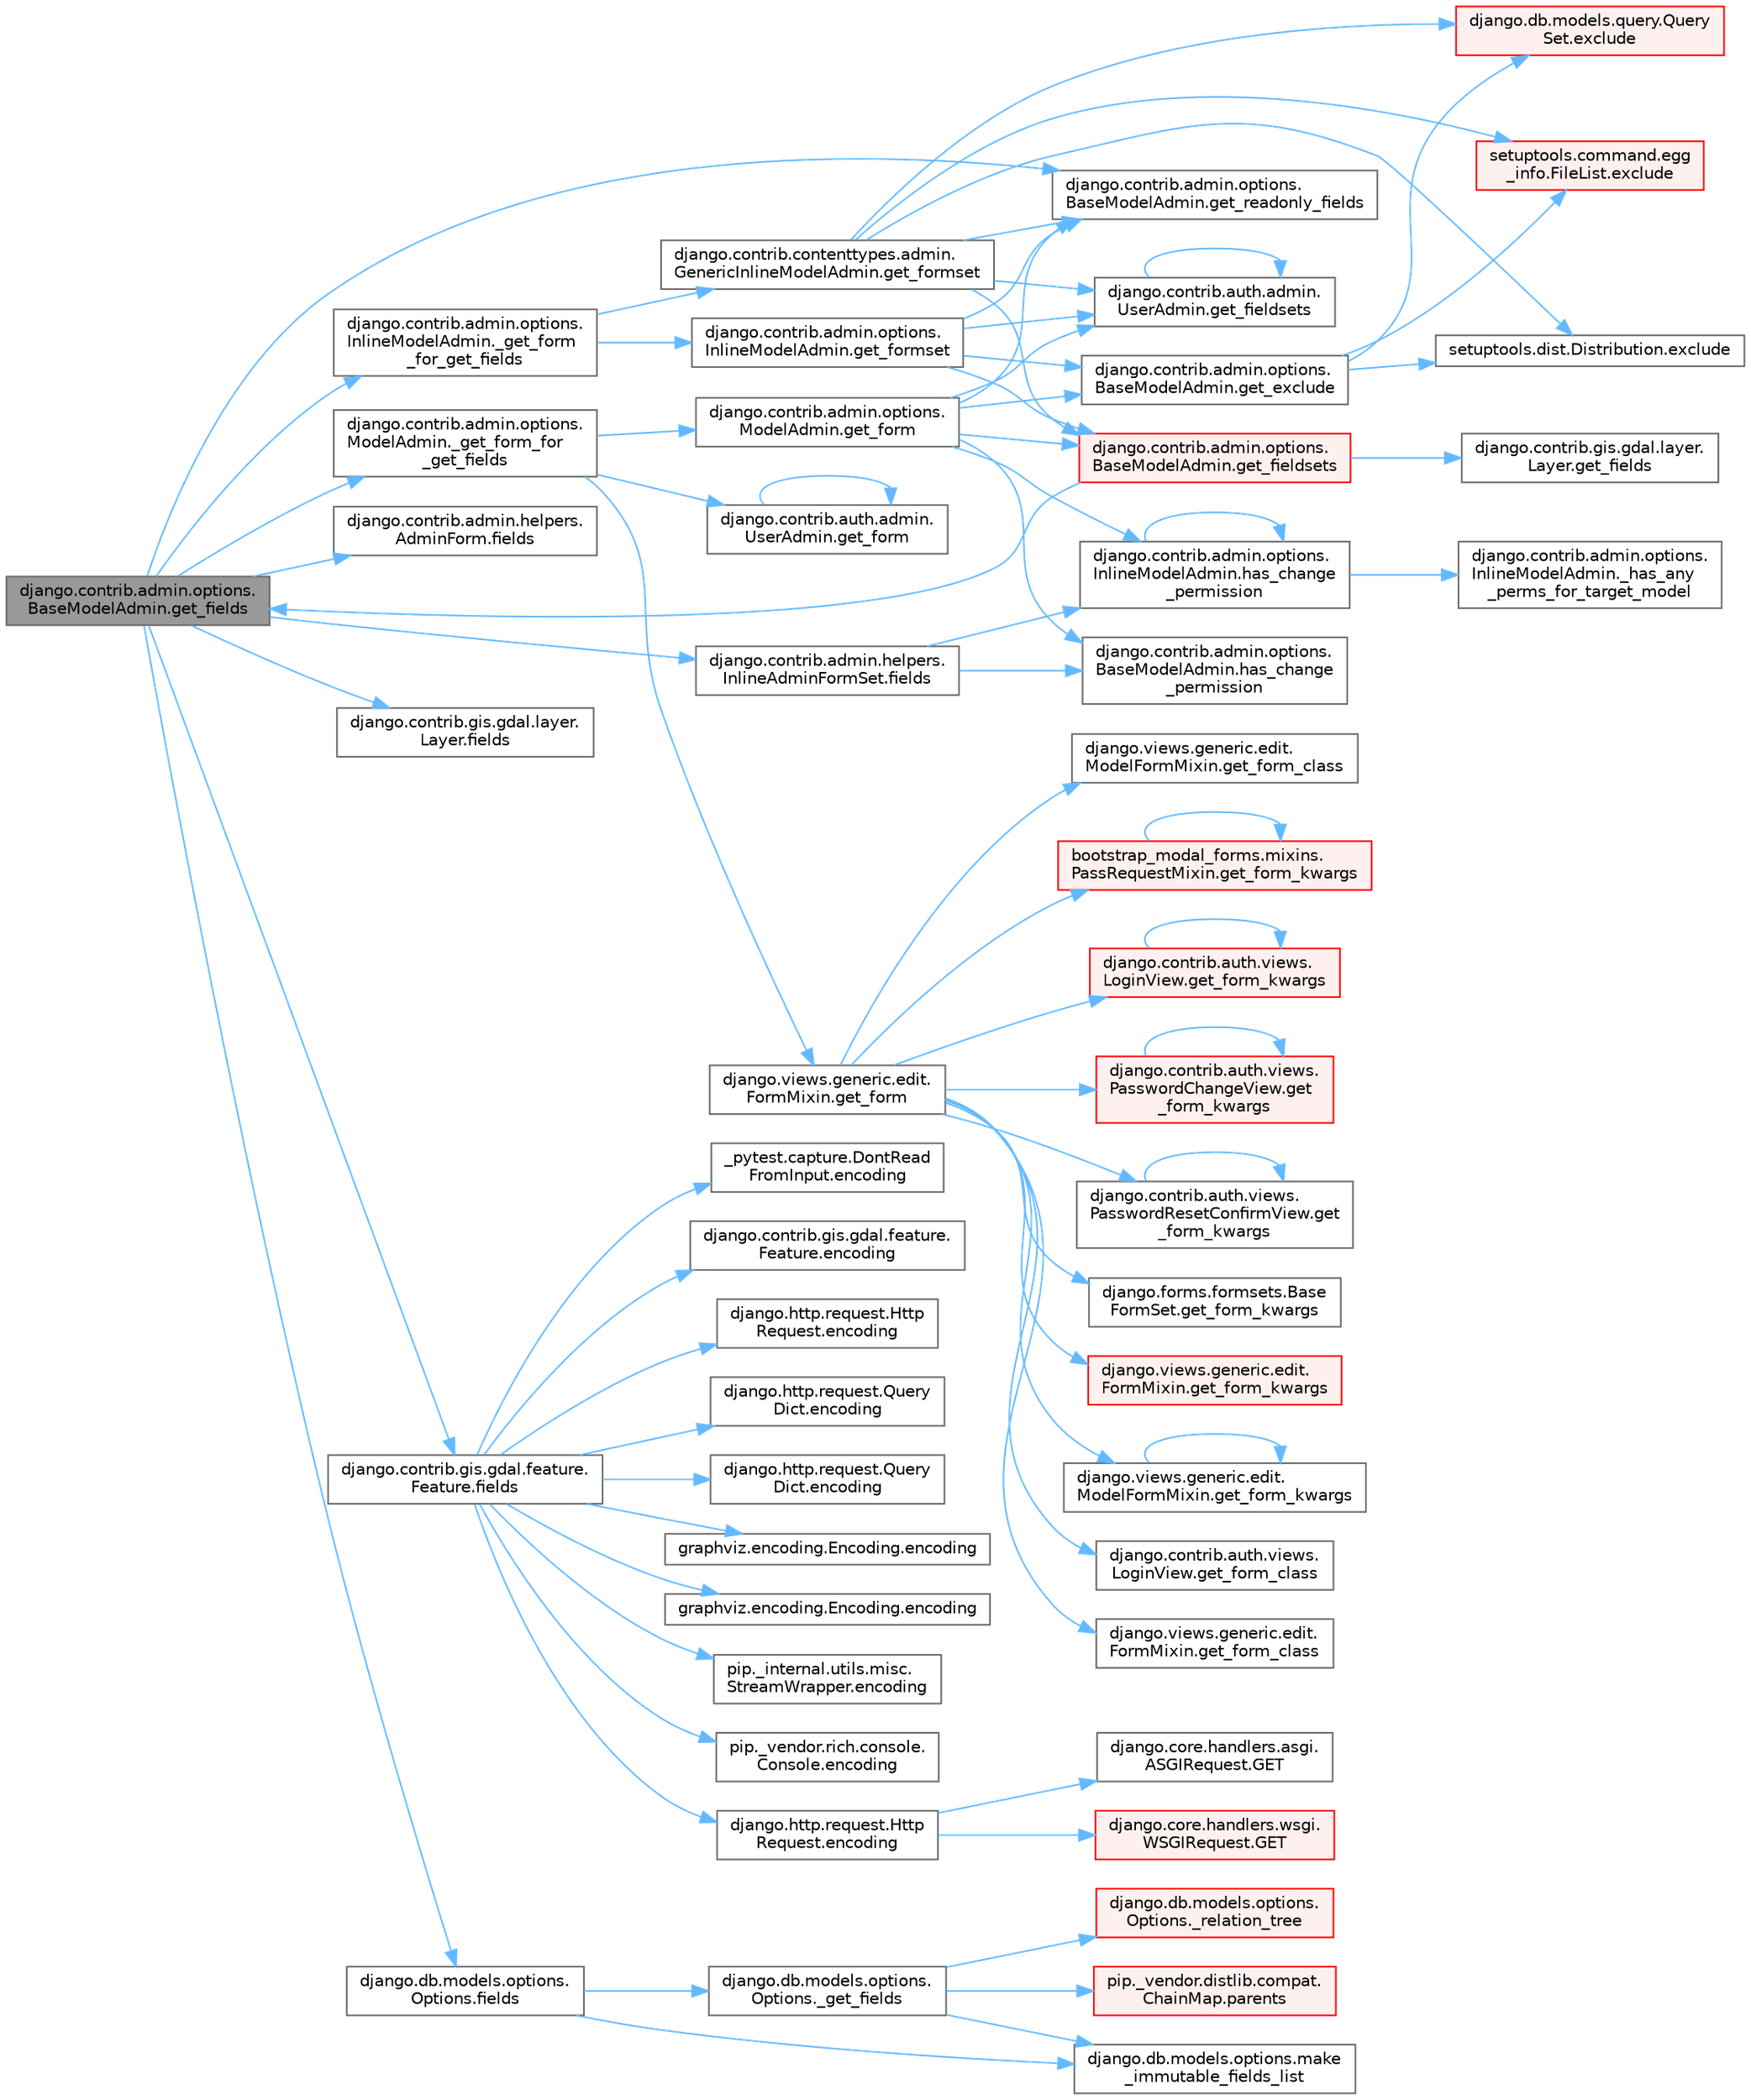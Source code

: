 digraph "django.contrib.admin.options.BaseModelAdmin.get_fields"
{
 // LATEX_PDF_SIZE
  bgcolor="transparent";
  edge [fontname=Helvetica,fontsize=10,labelfontname=Helvetica,labelfontsize=10];
  node [fontname=Helvetica,fontsize=10,shape=box,height=0.2,width=0.4];
  rankdir="LR";
  Node1 [id="Node000001",label="django.contrib.admin.options.\lBaseModelAdmin.get_fields",height=0.2,width=0.4,color="gray40", fillcolor="grey60", style="filled", fontcolor="black",tooltip=" "];
  Node1 -> Node2 [id="edge1_Node000001_Node000002",color="steelblue1",style="solid",tooltip=" "];
  Node2 [id="Node000002",label="django.contrib.admin.options.\lInlineModelAdmin._get_form\l_for_get_fields",height=0.2,width=0.4,color="grey40", fillcolor="white", style="filled",URL="$classdjango_1_1contrib_1_1admin_1_1options_1_1_inline_model_admin.html#a5d25291382a2475075ca69eb48c962d3",tooltip=" "];
  Node2 -> Node3 [id="edge2_Node000002_Node000003",color="steelblue1",style="solid",tooltip=" "];
  Node3 [id="Node000003",label="django.contrib.admin.options.\lInlineModelAdmin.get_formset",height=0.2,width=0.4,color="grey40", fillcolor="white", style="filled",URL="$classdjango_1_1contrib_1_1admin_1_1options_1_1_inline_model_admin.html#a391c560136f82cf615f7b8b449ddc9cc",tooltip=" "];
  Node3 -> Node4 [id="edge3_Node000003_Node000004",color="steelblue1",style="solid",tooltip=" "];
  Node4 [id="Node000004",label="django.contrib.admin.options.\lBaseModelAdmin.get_exclude",height=0.2,width=0.4,color="grey40", fillcolor="white", style="filled",URL="$classdjango_1_1contrib_1_1admin_1_1options_1_1_base_model_admin.html#a6c5f68d5829a50c98bd7d0ec262126cd",tooltip=" "];
  Node4 -> Node5 [id="edge4_Node000004_Node000005",color="steelblue1",style="solid",tooltip=" "];
  Node5 [id="Node000005",label="django.db.models.query.Query\lSet.exclude",height=0.2,width=0.4,color="red", fillcolor="#FFF0F0", style="filled",URL="$classdjango_1_1db_1_1models_1_1query_1_1_query_set.html#ac56369b510c6880e0ff5bccd3789b76d",tooltip=" "];
  Node4 -> Node23 [id="edge5_Node000004_Node000023",color="steelblue1",style="solid",tooltip=" "];
  Node23 [id="Node000023",label="setuptools.command.egg\l_info.FileList.exclude",height=0.2,width=0.4,color="red", fillcolor="#FFF0F0", style="filled",URL="$classsetuptools_1_1command_1_1egg__info_1_1_file_list.html#ae1bece580c66b8df3143d01d817073b1",tooltip=" "];
  Node4 -> Node26 [id="edge6_Node000004_Node000026",color="steelblue1",style="solid",tooltip=" "];
  Node26 [id="Node000026",label="setuptools.dist.Distribution.exclude",height=0.2,width=0.4,color="grey40", fillcolor="white", style="filled",URL="$classsetuptools_1_1dist_1_1_distribution.html#aba0ce07cc13c0dd245b3b5977c4e4ea7",tooltip=" "];
  Node3 -> Node27 [id="edge7_Node000003_Node000027",color="steelblue1",style="solid",tooltip=" "];
  Node27 [id="Node000027",label="django.contrib.admin.options.\lBaseModelAdmin.get_fieldsets",height=0.2,width=0.4,color="red", fillcolor="#FFF0F0", style="filled",URL="$classdjango_1_1contrib_1_1admin_1_1options_1_1_base_model_admin.html#ad7e239e34ac459bcbe73cc0ef014249e",tooltip=" "];
  Node27 -> Node1 [id="edge8_Node000027_Node000001",color="steelblue1",style="solid",tooltip=" "];
  Node27 -> Node28 [id="edge9_Node000027_Node000028",color="steelblue1",style="solid",tooltip=" "];
  Node28 [id="Node000028",label="django.contrib.gis.gdal.layer.\lLayer.get_fields",height=0.2,width=0.4,color="grey40", fillcolor="white", style="filled",URL="$classdjango_1_1contrib_1_1gis_1_1gdal_1_1layer_1_1_layer.html#a1f1cb303c76451485f8568d3c6be766b",tooltip=" "];
  Node3 -> Node36 [id="edge10_Node000003_Node000036",color="steelblue1",style="solid",tooltip=" "];
  Node36 [id="Node000036",label="django.contrib.auth.admin.\lUserAdmin.get_fieldsets",height=0.2,width=0.4,color="grey40", fillcolor="white", style="filled",URL="$classdjango_1_1contrib_1_1auth_1_1admin_1_1_user_admin.html#af5ee69109448dfaa213596c17b1df257",tooltip=" "];
  Node36 -> Node36 [id="edge11_Node000036_Node000036",color="steelblue1",style="solid",tooltip=" "];
  Node3 -> Node37 [id="edge12_Node000003_Node000037",color="steelblue1",style="solid",tooltip=" "];
  Node37 [id="Node000037",label="django.contrib.admin.options.\lBaseModelAdmin.get_readonly_fields",height=0.2,width=0.4,color="grey40", fillcolor="white", style="filled",URL="$classdjango_1_1contrib_1_1admin_1_1options_1_1_base_model_admin.html#a170b8486910918e4de66e130bd493939",tooltip=" "];
  Node2 -> Node38 [id="edge13_Node000002_Node000038",color="steelblue1",style="solid",tooltip=" "];
  Node38 [id="Node000038",label="django.contrib.contenttypes.admin.\lGenericInlineModelAdmin.get_formset",height=0.2,width=0.4,color="grey40", fillcolor="white", style="filled",URL="$classdjango_1_1contrib_1_1contenttypes_1_1admin_1_1_generic_inline_model_admin.html#a5a66cc2688b838a4e851627f20e34949",tooltip=" "];
  Node38 -> Node5 [id="edge14_Node000038_Node000005",color="steelblue1",style="solid",tooltip=" "];
  Node38 -> Node23 [id="edge15_Node000038_Node000023",color="steelblue1",style="solid",tooltip=" "];
  Node38 -> Node26 [id="edge16_Node000038_Node000026",color="steelblue1",style="solid",tooltip=" "];
  Node38 -> Node27 [id="edge17_Node000038_Node000027",color="steelblue1",style="solid",tooltip=" "];
  Node38 -> Node36 [id="edge18_Node000038_Node000036",color="steelblue1",style="solid",tooltip=" "];
  Node38 -> Node37 [id="edge19_Node000038_Node000037",color="steelblue1",style="solid",tooltip=" "];
  Node1 -> Node39 [id="edge20_Node000001_Node000039",color="steelblue1",style="solid",tooltip=" "];
  Node39 [id="Node000039",label="django.contrib.admin.options.\lModelAdmin._get_form_for\l_get_fields",height=0.2,width=0.4,color="grey40", fillcolor="white", style="filled",URL="$classdjango_1_1contrib_1_1admin_1_1options_1_1_model_admin.html#a933e77f90faca22f9caf6b89abb99d94",tooltip=" "];
  Node39 -> Node40 [id="edge21_Node000039_Node000040",color="steelblue1",style="solid",tooltip=" "];
  Node40 [id="Node000040",label="django.contrib.admin.options.\lModelAdmin.get_form",height=0.2,width=0.4,color="grey40", fillcolor="white", style="filled",URL="$classdjango_1_1contrib_1_1admin_1_1options_1_1_model_admin.html#a57f87fb2bbbe6d71b86dee23eff86522",tooltip=" "];
  Node40 -> Node4 [id="edge22_Node000040_Node000004",color="steelblue1",style="solid",tooltip=" "];
  Node40 -> Node27 [id="edge23_Node000040_Node000027",color="steelblue1",style="solid",tooltip=" "];
  Node40 -> Node36 [id="edge24_Node000040_Node000036",color="steelblue1",style="solid",tooltip=" "];
  Node40 -> Node37 [id="edge25_Node000040_Node000037",color="steelblue1",style="solid",tooltip=" "];
  Node40 -> Node41 [id="edge26_Node000040_Node000041",color="steelblue1",style="solid",tooltip=" "];
  Node41 [id="Node000041",label="django.contrib.admin.options.\lBaseModelAdmin.has_change\l_permission",height=0.2,width=0.4,color="grey40", fillcolor="white", style="filled",URL="$classdjango_1_1contrib_1_1admin_1_1options_1_1_base_model_admin.html#a628f15a856920f62510c31333354c088",tooltip=" "];
  Node40 -> Node42 [id="edge27_Node000040_Node000042",color="steelblue1",style="solid",tooltip=" "];
  Node42 [id="Node000042",label="django.contrib.admin.options.\lInlineModelAdmin.has_change\l_permission",height=0.2,width=0.4,color="grey40", fillcolor="white", style="filled",URL="$classdjango_1_1contrib_1_1admin_1_1options_1_1_inline_model_admin.html#afb466f69fba775be6bd44db65c2955ce",tooltip=" "];
  Node42 -> Node43 [id="edge28_Node000042_Node000043",color="steelblue1",style="solid",tooltip=" "];
  Node43 [id="Node000043",label="django.contrib.admin.options.\lInlineModelAdmin._has_any\l_perms_for_target_model",height=0.2,width=0.4,color="grey40", fillcolor="white", style="filled",URL="$classdjango_1_1contrib_1_1admin_1_1options_1_1_inline_model_admin.html#a29c3e8ea570405ec131fad8a0b8cbf4b",tooltip=" "];
  Node42 -> Node42 [id="edge29_Node000042_Node000042",color="steelblue1",style="solid",tooltip=" "];
  Node39 -> Node44 [id="edge30_Node000039_Node000044",color="steelblue1",style="solid",tooltip=" "];
  Node44 [id="Node000044",label="django.contrib.auth.admin.\lUserAdmin.get_form",height=0.2,width=0.4,color="grey40", fillcolor="white", style="filled",URL="$classdjango_1_1contrib_1_1auth_1_1admin_1_1_user_admin.html#a31237fb5aeadd7f01de3fe0957e1e1f7",tooltip=" "];
  Node44 -> Node44 [id="edge31_Node000044_Node000044",color="steelblue1",style="solid",tooltip=" "];
  Node39 -> Node45 [id="edge32_Node000039_Node000045",color="steelblue1",style="solid",tooltip=" "];
  Node45 [id="Node000045",label="django.views.generic.edit.\lFormMixin.get_form",height=0.2,width=0.4,color="grey40", fillcolor="white", style="filled",URL="$classdjango_1_1views_1_1generic_1_1edit_1_1_form_mixin.html#af3ab4348d2bf2a9b5ceb04c079a20ea5",tooltip=" "];
  Node45 -> Node46 [id="edge33_Node000045_Node000046",color="steelblue1",style="solid",tooltip=" "];
  Node46 [id="Node000046",label="django.contrib.auth.views.\lLoginView.get_form_class",height=0.2,width=0.4,color="grey40", fillcolor="white", style="filled",URL="$classdjango_1_1contrib_1_1auth_1_1views_1_1_login_view.html#a0b2be1652a8981470cbfcea199374b24",tooltip=" "];
  Node45 -> Node47 [id="edge34_Node000045_Node000047",color="steelblue1",style="solid",tooltip=" "];
  Node47 [id="Node000047",label="django.views.generic.edit.\lFormMixin.get_form_class",height=0.2,width=0.4,color="grey40", fillcolor="white", style="filled",URL="$classdjango_1_1views_1_1generic_1_1edit_1_1_form_mixin.html#a5499bac844b0841d4b1c08f75bbb4b82",tooltip=" "];
  Node45 -> Node48 [id="edge35_Node000045_Node000048",color="steelblue1",style="solid",tooltip=" "];
  Node48 [id="Node000048",label="django.views.generic.edit.\lModelFormMixin.get_form_class",height=0.2,width=0.4,color="grey40", fillcolor="white", style="filled",URL="$classdjango_1_1views_1_1generic_1_1edit_1_1_model_form_mixin.html#abc352ce7bec6cfe1a81406245ce7b3a3",tooltip=" "];
  Node45 -> Node49 [id="edge36_Node000045_Node000049",color="steelblue1",style="solid",tooltip=" "];
  Node49 [id="Node000049",label="bootstrap_modal_forms.mixins.\lPassRequestMixin.get_form_kwargs",height=0.2,width=0.4,color="red", fillcolor="#FFF0F0", style="filled",URL="$classbootstrap__modal__forms_1_1mixins_1_1_pass_request_mixin.html#ad4ae849823f332bb1016a8508cb34ee3",tooltip=" "];
  Node49 -> Node49 [id="edge37_Node000049_Node000049",color="steelblue1",style="solid",tooltip=" "];
  Node45 -> Node2829 [id="edge38_Node000045_Node002829",color="steelblue1",style="solid",tooltip=" "];
  Node2829 [id="Node002829",label="django.contrib.auth.views.\lLoginView.get_form_kwargs",height=0.2,width=0.4,color="red", fillcolor="#FFF0F0", style="filled",URL="$classdjango_1_1contrib_1_1auth_1_1views_1_1_login_view.html#a2eba98b8c16c8a98348679ea2c921d25",tooltip=" "];
  Node2829 -> Node2829 [id="edge39_Node002829_Node002829",color="steelblue1",style="solid",tooltip=" "];
  Node45 -> Node2830 [id="edge40_Node000045_Node002830",color="steelblue1",style="solid",tooltip=" "];
  Node2830 [id="Node002830",label="django.contrib.auth.views.\lPasswordChangeView.get\l_form_kwargs",height=0.2,width=0.4,color="red", fillcolor="#FFF0F0", style="filled",URL="$classdjango_1_1contrib_1_1auth_1_1views_1_1_password_change_view.html#a553cf3e37e5a2c05db774e580cbcc038",tooltip=" "];
  Node2830 -> Node2830 [id="edge41_Node002830_Node002830",color="steelblue1",style="solid",tooltip=" "];
  Node45 -> Node2831 [id="edge42_Node000045_Node002831",color="steelblue1",style="solid",tooltip=" "];
  Node2831 [id="Node002831",label="django.contrib.auth.views.\lPasswordResetConfirmView.get\l_form_kwargs",height=0.2,width=0.4,color="grey40", fillcolor="white", style="filled",URL="$classdjango_1_1contrib_1_1auth_1_1views_1_1_password_reset_confirm_view.html#a370c4fdedb3f2a2550450e2dbdb1bb80",tooltip=" "];
  Node2831 -> Node2831 [id="edge43_Node002831_Node002831",color="steelblue1",style="solid",tooltip=" "];
  Node45 -> Node2832 [id="edge44_Node000045_Node002832",color="steelblue1",style="solid",tooltip=" "];
  Node2832 [id="Node002832",label="django.forms.formsets.Base\lFormSet.get_form_kwargs",height=0.2,width=0.4,color="grey40", fillcolor="white", style="filled",URL="$classdjango_1_1forms_1_1formsets_1_1_base_form_set.html#aaae42461c58f5266a1e98419c8f79902",tooltip=" "];
  Node45 -> Node2833 [id="edge45_Node000045_Node002833",color="steelblue1",style="solid",tooltip=" "];
  Node2833 [id="Node002833",label="django.views.generic.edit.\lFormMixin.get_form_kwargs",height=0.2,width=0.4,color="red", fillcolor="#FFF0F0", style="filled",URL="$classdjango_1_1views_1_1generic_1_1edit_1_1_form_mixin.html#a7e8c141b6c4efa8727e7f06322969249",tooltip=" "];
  Node45 -> Node2836 [id="edge46_Node000045_Node002836",color="steelblue1",style="solid",tooltip=" "];
  Node2836 [id="Node002836",label="django.views.generic.edit.\lModelFormMixin.get_form_kwargs",height=0.2,width=0.4,color="grey40", fillcolor="white", style="filled",URL="$classdjango_1_1views_1_1generic_1_1edit_1_1_model_form_mixin.html#acb08afab46e151c93364f9ceca55d786",tooltip=" "];
  Node2836 -> Node2836 [id="edge47_Node002836_Node002836",color="steelblue1",style="solid",tooltip=" "];
  Node1 -> Node1804 [id="edge48_Node000001_Node001804",color="steelblue1",style="solid",tooltip=" "];
  Node1804 [id="Node001804",label="django.contrib.admin.helpers.\lAdminForm.fields",height=0.2,width=0.4,color="grey40", fillcolor="white", style="filled",URL="$classdjango_1_1contrib_1_1admin_1_1helpers_1_1_admin_form.html#a9a2b6161f083dd4c3cefb24789a4f398",tooltip=" "];
  Node1 -> Node1805 [id="edge49_Node000001_Node001805",color="steelblue1",style="solid",tooltip=" "];
  Node1805 [id="Node001805",label="django.contrib.admin.helpers.\lInlineAdminFormSet.fields",height=0.2,width=0.4,color="grey40", fillcolor="white", style="filled",URL="$classdjango_1_1contrib_1_1admin_1_1helpers_1_1_inline_admin_form_set.html#acfeece3b4a1c8e6f692669661ce441d1",tooltip=" "];
  Node1805 -> Node41 [id="edge50_Node001805_Node000041",color="steelblue1",style="solid",tooltip=" "];
  Node1805 -> Node42 [id="edge51_Node001805_Node000042",color="steelblue1",style="solid",tooltip=" "];
  Node1 -> Node1806 [id="edge52_Node000001_Node001806",color="steelblue1",style="solid",tooltip=" "];
  Node1806 [id="Node001806",label="django.contrib.gis.gdal.feature.\lFeature.fields",height=0.2,width=0.4,color="grey40", fillcolor="white", style="filled",URL="$classdjango_1_1contrib_1_1gis_1_1gdal_1_1feature_1_1_feature.html#a2aab211613babc57a7ef77b951a46464",tooltip=" "];
  Node1806 -> Node407 [id="edge53_Node001806_Node000407",color="steelblue1",style="solid",tooltip=" "];
  Node407 [id="Node000407",label="_pytest.capture.DontRead\lFromInput.encoding",height=0.2,width=0.4,color="grey40", fillcolor="white", style="filled",URL="$class__pytest_1_1capture_1_1_dont_read_from_input.html#a40a0e1b26db1f2cf579f1ab5d3903097",tooltip=" "];
  Node1806 -> Node408 [id="edge54_Node001806_Node000408",color="steelblue1",style="solid",tooltip=" "];
  Node408 [id="Node000408",label="django.contrib.gis.gdal.feature.\lFeature.encoding",height=0.2,width=0.4,color="grey40", fillcolor="white", style="filled",URL="$classdjango_1_1contrib_1_1gis_1_1gdal_1_1feature_1_1_feature.html#a61ef7866406f46787c45d0040e4f2588",tooltip=" "];
  Node1806 -> Node409 [id="edge55_Node001806_Node000409",color="steelblue1",style="solid",tooltip=" "];
  Node409 [id="Node000409",label="django.http.request.Http\lRequest.encoding",height=0.2,width=0.4,color="grey40", fillcolor="white", style="filled",URL="$classdjango_1_1http_1_1request_1_1_http_request.html#affc440df209dd1fb33d63b8fce39f3b2",tooltip=" "];
  Node1806 -> Node410 [id="edge56_Node001806_Node000410",color="steelblue1",style="solid",tooltip=" "];
  Node410 [id="Node000410",label="django.http.request.Http\lRequest.encoding",height=0.2,width=0.4,color="grey40", fillcolor="white", style="filled",URL="$classdjango_1_1http_1_1request_1_1_http_request.html#a09c32945992a963608d955c2618ead79",tooltip=" "];
  Node410 -> Node411 [id="edge57_Node000410_Node000411",color="steelblue1",style="solid",tooltip=" "];
  Node411 [id="Node000411",label="django.core.handlers.asgi.\lASGIRequest.GET",height=0.2,width=0.4,color="grey40", fillcolor="white", style="filled",URL="$classdjango_1_1core_1_1handlers_1_1asgi_1_1_a_s_g_i_request.html#a22178cf518b0498b12175ee12f8e7706",tooltip=" "];
  Node410 -> Node412 [id="edge58_Node000410_Node000412",color="steelblue1",style="solid",tooltip=" "];
  Node412 [id="Node000412",label="django.core.handlers.wsgi.\lWSGIRequest.GET",height=0.2,width=0.4,color="red", fillcolor="#FFF0F0", style="filled",URL="$classdjango_1_1core_1_1handlers_1_1wsgi_1_1_w_s_g_i_request.html#a4167c70bcdd94cc925f4444860678305",tooltip=" "];
  Node1806 -> Node414 [id="edge59_Node001806_Node000414",color="steelblue1",style="solid",tooltip=" "];
  Node414 [id="Node000414",label="django.http.request.Query\lDict.encoding",height=0.2,width=0.4,color="grey40", fillcolor="white", style="filled",URL="$classdjango_1_1http_1_1request_1_1_query_dict.html#ae1a9e4aa8ebe4d1dd0aa02e9388b0acd",tooltip=" "];
  Node1806 -> Node415 [id="edge60_Node001806_Node000415",color="steelblue1",style="solid",tooltip=" "];
  Node415 [id="Node000415",label="django.http.request.Query\lDict.encoding",height=0.2,width=0.4,color="grey40", fillcolor="white", style="filled",URL="$classdjango_1_1http_1_1request_1_1_query_dict.html#aade836c6d0fadbe21ef181917ca28ea8",tooltip=" "];
  Node1806 -> Node416 [id="edge61_Node001806_Node000416",color="steelblue1",style="solid",tooltip=" "];
  Node416 [id="Node000416",label="graphviz.encoding.Encoding.encoding",height=0.2,width=0.4,color="grey40", fillcolor="white", style="filled",URL="$classgraphviz_1_1encoding_1_1_encoding.html#a4be64c43fe62823ffb51d9d4706f3c3d",tooltip=" "];
  Node1806 -> Node417 [id="edge62_Node001806_Node000417",color="steelblue1",style="solid",tooltip=" "];
  Node417 [id="Node000417",label="graphviz.encoding.Encoding.encoding",height=0.2,width=0.4,color="grey40", fillcolor="white", style="filled",URL="$classgraphviz_1_1encoding_1_1_encoding.html#ade16bad413f6cc9b3776aa3c580e7251",tooltip=" "];
  Node1806 -> Node418 [id="edge63_Node001806_Node000418",color="steelblue1",style="solid",tooltip=" "];
  Node418 [id="Node000418",label="pip._internal.utils.misc.\lStreamWrapper.encoding",height=0.2,width=0.4,color="grey40", fillcolor="white", style="filled",URL="$classpip_1_1__internal_1_1utils_1_1misc_1_1_stream_wrapper.html#ae516d377684b88c1d5ed9b0b670a2a0b",tooltip=" "];
  Node1806 -> Node419 [id="edge64_Node001806_Node000419",color="steelblue1",style="solid",tooltip=" "];
  Node419 [id="Node000419",label="pip._vendor.rich.console.\lConsole.encoding",height=0.2,width=0.4,color="grey40", fillcolor="white", style="filled",URL="$classpip_1_1__vendor_1_1rich_1_1console_1_1_console.html#aaa95f0495607d199f34c4ebd90ea1cfe",tooltip=" "];
  Node1 -> Node1807 [id="edge65_Node000001_Node001807",color="steelblue1",style="solid",tooltip=" "];
  Node1807 [id="Node001807",label="django.contrib.gis.gdal.layer.\lLayer.fields",height=0.2,width=0.4,color="grey40", fillcolor="white", style="filled",URL="$classdjango_1_1contrib_1_1gis_1_1gdal_1_1layer_1_1_layer.html#ab7d9d8c833c9e11cfc14b15c61a1ab27",tooltip=" "];
  Node1 -> Node1808 [id="edge66_Node000001_Node001808",color="steelblue1",style="solid",tooltip=" "];
  Node1808 [id="Node001808",label="django.db.models.options.\lOptions.fields",height=0.2,width=0.4,color="grey40", fillcolor="white", style="filled",URL="$classdjango_1_1db_1_1models_1_1options_1_1_options.html#a6c7f47f4eb863aca3bf357275f7db3b8",tooltip=" "];
  Node1808 -> Node30 [id="edge67_Node001808_Node000030",color="steelblue1",style="solid",tooltip=" "];
  Node30 [id="Node000030",label="django.db.models.options.\lOptions._get_fields",height=0.2,width=0.4,color="grey40", fillcolor="white", style="filled",URL="$classdjango_1_1db_1_1models_1_1options_1_1_options.html#adfc7204d4c77a86927ad1988009a3fd5",tooltip=" "];
  Node30 -> Node31 [id="edge68_Node000030_Node000031",color="steelblue1",style="solid",tooltip=" "];
  Node31 [id="Node000031",label="django.db.models.options.\lOptions._relation_tree",height=0.2,width=0.4,color="red", fillcolor="#FFF0F0", style="filled",URL="$classdjango_1_1db_1_1models_1_1options_1_1_options.html#a80c7d50b36ae27b75bab08c22aeafb8c",tooltip=" "];
  Node30 -> Node34 [id="edge69_Node000030_Node000034",color="steelblue1",style="solid",tooltip=" "];
  Node34 [id="Node000034",label="django.db.models.options.make\l_immutable_fields_list",height=0.2,width=0.4,color="grey40", fillcolor="white", style="filled",URL="$namespacedjango_1_1db_1_1models_1_1options.html#ad6e15002f494024f2232d7e3eeb05100",tooltip=" "];
  Node30 -> Node35 [id="edge70_Node000030_Node000035",color="steelblue1",style="solid",tooltip=" "];
  Node35 [id="Node000035",label="pip._vendor.distlib.compat.\lChainMap.parents",height=0.2,width=0.4,color="red", fillcolor="#FFF0F0", style="filled",URL="$classpip_1_1__vendor_1_1distlib_1_1compat_1_1_chain_map.html#a94a17b661125532bd17a58047c244103",tooltip=" "];
  Node1808 -> Node34 [id="edge71_Node001808_Node000034",color="steelblue1",style="solid",tooltip=" "];
  Node1 -> Node37 [id="edge72_Node000001_Node000037",color="steelblue1",style="solid",tooltip=" "];
}

